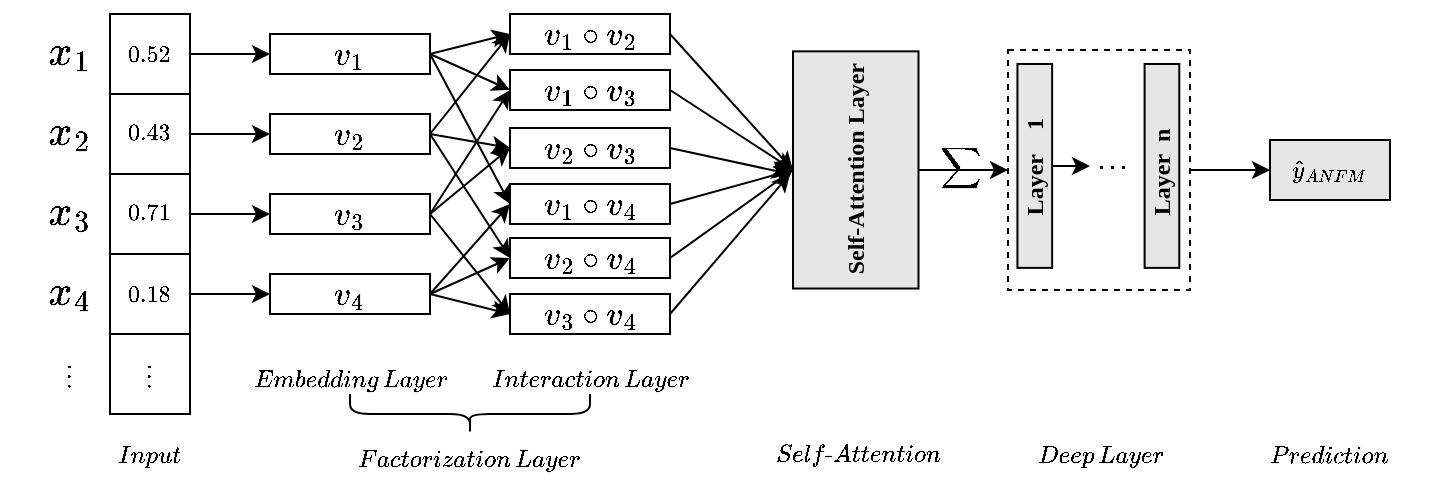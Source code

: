 <mxfile version="16.4.3" type="github">
  <diagram id="26pQuWGznM4Nc8gJCP6m" name="Page-1">
    <mxGraphModel dx="861" dy="432" grid="1" gridSize="10" guides="1" tooltips="1" connect="1" arrows="1" fold="1" page="1" pageScale="1" pageWidth="827" pageHeight="1169" math="1" shadow="0">
      <root>
        <mxCell id="0" />
        <mxCell id="1" parent="0" />
        <mxCell id="oOmBWD5v_Np9IudHWEEX-62" value="&lt;font style=&quot;font-size: 12px&quot;&gt;$$\sum&amp;nbsp;$$&lt;/font&gt;" style="rounded=0;whiteSpace=wrap;html=1;dashed=1;strokeColor=none;fillColor=none;" parent="1" vertex="1">
          <mxGeometry x="530" y="302" width="30" height="30" as="geometry" />
        </mxCell>
        <mxCell id="oOmBWD5v_Np9IudHWEEX-3" value="&lt;font style=&quot;font-size: 18px&quot;&gt;$$x_1$$&lt;/font&gt;" style="rounded=0;whiteSpace=wrap;html=1;dashed=1;strokeColor=none;fillColor=none;" parent="1" vertex="1">
          <mxGeometry x="80" y="240" width="40" height="40" as="geometry" />
        </mxCell>
        <mxCell id="oOmBWD5v_Np9IudHWEEX-13" style="edgeStyle=orthogonalEdgeStyle;rounded=0;orthogonalLoop=1;jettySize=auto;html=1;entryX=0;entryY=0.5;entryDx=0;entryDy=0;fontSize=18;" parent="1" source="oOmBWD5v_Np9IudHWEEX-1" target="oOmBWD5v_Np9IudHWEEX-12" edge="1">
          <mxGeometry relative="1" as="geometry" />
        </mxCell>
        <mxCell id="oOmBWD5v_Np9IudHWEEX-1" value="&lt;font style=&quot;font-size: 10px&quot;&gt;$$0.52$$&lt;/font&gt;" style="rounded=0;whiteSpace=wrap;html=1;fillColor=none;" parent="1" vertex="1">
          <mxGeometry x="120" y="240" width="40" height="40" as="geometry" />
        </mxCell>
        <mxCell id="oOmBWD5v_Np9IudHWEEX-4" value="&lt;font style=&quot;font-size: 18px&quot;&gt;$$x_2$$&lt;/font&gt;" style="rounded=0;whiteSpace=wrap;html=1;dashed=1;strokeColor=none;fillColor=none;" parent="1" vertex="1">
          <mxGeometry x="80" y="280" width="40" height="40" as="geometry" />
        </mxCell>
        <mxCell id="oOmBWD5v_Np9IudHWEEX-23" style="edgeStyle=orthogonalEdgeStyle;rounded=0;orthogonalLoop=1;jettySize=auto;html=1;entryX=0;entryY=0.5;entryDx=0;entryDy=0;fontSize=14;" parent="1" source="oOmBWD5v_Np9IudHWEEX-5" target="oOmBWD5v_Np9IudHWEEX-16" edge="1">
          <mxGeometry relative="1" as="geometry" />
        </mxCell>
        <mxCell id="oOmBWD5v_Np9IudHWEEX-5" value="&lt;font style=&quot;font-size: 10px&quot;&gt;$$0.43$$&lt;/font&gt;" style="rounded=0;whiteSpace=wrap;html=1;fillColor=none;" parent="1" vertex="1">
          <mxGeometry x="120" y="280" width="40" height="40" as="geometry" />
        </mxCell>
        <mxCell id="oOmBWD5v_Np9IudHWEEX-6" value="&lt;font style=&quot;font-size: 18px&quot;&gt;$$x_3$$&lt;/font&gt;" style="rounded=0;whiteSpace=wrap;html=1;dashed=1;strokeColor=none;fillColor=none;" parent="1" vertex="1">
          <mxGeometry x="80" y="320" width="40" height="40" as="geometry" />
        </mxCell>
        <mxCell id="oOmBWD5v_Np9IudHWEEX-24" style="edgeStyle=orthogonalEdgeStyle;rounded=0;orthogonalLoop=1;jettySize=auto;html=1;entryX=0;entryY=0.5;entryDx=0;entryDy=0;fontSize=14;" parent="1" source="oOmBWD5v_Np9IudHWEEX-7" target="oOmBWD5v_Np9IudHWEEX-17" edge="1">
          <mxGeometry relative="1" as="geometry" />
        </mxCell>
        <mxCell id="oOmBWD5v_Np9IudHWEEX-7" value="&lt;font style=&quot;font-size: 10px&quot;&gt;$$0.71$$&lt;/font&gt;" style="rounded=0;whiteSpace=wrap;html=1;fillColor=none;" parent="1" vertex="1">
          <mxGeometry x="120" y="320" width="40" height="40" as="geometry" />
        </mxCell>
        <mxCell id="oOmBWD5v_Np9IudHWEEX-8" value="&lt;font style=&quot;font-size: 18px&quot;&gt;$$x_4$$&lt;/font&gt;" style="rounded=0;whiteSpace=wrap;html=1;dashed=1;strokeColor=none;fillColor=none;" parent="1" vertex="1">
          <mxGeometry x="80" y="360" width="40" height="40" as="geometry" />
        </mxCell>
        <mxCell id="oOmBWD5v_Np9IudHWEEX-25" style="edgeStyle=orthogonalEdgeStyle;rounded=0;orthogonalLoop=1;jettySize=auto;html=1;entryX=0;entryY=0.5;entryDx=0;entryDy=0;fontSize=14;" parent="1" source="oOmBWD5v_Np9IudHWEEX-9" target="oOmBWD5v_Np9IudHWEEX-18" edge="1">
          <mxGeometry relative="1" as="geometry" />
        </mxCell>
        <mxCell id="oOmBWD5v_Np9IudHWEEX-9" value="&lt;font style=&quot;font-size: 10px&quot;&gt;$$0.18$$&lt;/font&gt;" style="rounded=0;whiteSpace=wrap;html=1;fillColor=none;" parent="1" vertex="1">
          <mxGeometry x="120" y="360" width="40" height="40" as="geometry" />
        </mxCell>
        <mxCell id="oOmBWD5v_Np9IudHWEEX-10" value="&lt;span style=&quot;font-size: 10px&quot;&gt;$$&amp;nbsp;\vdots&amp;nbsp;$$&lt;/span&gt;" style="rounded=0;whiteSpace=wrap;html=1;dashed=1;strokeColor=none;fillColor=none;" parent="1" vertex="1">
          <mxGeometry x="80" y="400" width="40" height="40" as="geometry" />
        </mxCell>
        <mxCell id="oOmBWD5v_Np9IudHWEEX-11" value="&lt;font style=&quot;font-size: 10px&quot;&gt;$$&amp;nbsp;\vdots&amp;nbsp;$$&lt;/font&gt;" style="rounded=0;whiteSpace=wrap;html=1;fillColor=none;" parent="1" vertex="1">
          <mxGeometry x="120" y="400" width="40" height="40" as="geometry" />
        </mxCell>
        <mxCell id="oOmBWD5v_Np9IudHWEEX-12" value="&lt;font style=&quot;font-size: 14px&quot;&gt;$$v_1$$&lt;/font&gt;" style="rounded=0;whiteSpace=wrap;html=1;fillColor=none;" parent="1" vertex="1">
          <mxGeometry x="200" y="250" width="80" height="20" as="geometry" />
        </mxCell>
        <mxCell id="oOmBWD5v_Np9IudHWEEX-14" value="&lt;font style=&quot;font-size: 14px&quot;&gt;$$v_{1} \circ v_{2}$$&lt;/font&gt;" style="rounded=0;whiteSpace=wrap;html=1;fillColor=none;" parent="1" vertex="1">
          <mxGeometry x="320" y="240" width="80" height="20" as="geometry" />
        </mxCell>
        <mxCell id="oOmBWD5v_Np9IudHWEEX-16" value="&lt;font style=&quot;font-size: 14px&quot;&gt;$$v_2$$&lt;/font&gt;" style="rounded=0;whiteSpace=wrap;html=1;fillColor=none;" parent="1" vertex="1">
          <mxGeometry x="200" y="290" width="80" height="20" as="geometry" />
        </mxCell>
        <mxCell id="oOmBWD5v_Np9IudHWEEX-17" value="&lt;font style=&quot;font-size: 14px&quot;&gt;$$v_3$$&lt;/font&gt;" style="rounded=0;whiteSpace=wrap;html=1;fillColor=none;" parent="1" vertex="1">
          <mxGeometry x="200" y="330" width="80" height="20" as="geometry" />
        </mxCell>
        <mxCell id="oOmBWD5v_Np9IudHWEEX-18" value="&lt;font style=&quot;font-size: 14px&quot;&gt;$$v_4$$&lt;/font&gt;" style="rounded=0;whiteSpace=wrap;html=1;fillColor=none;" parent="1" vertex="1">
          <mxGeometry x="200" y="370" width="80" height="20" as="geometry" />
        </mxCell>
        <mxCell id="oOmBWD5v_Np9IudHWEEX-26" value="&lt;span style=&quot;font-size: 14px&quot;&gt;$$v_{1} \circ v_{3}$$&lt;/span&gt;" style="rounded=0;whiteSpace=wrap;html=1;fillColor=none;" parent="1" vertex="1">
          <mxGeometry x="320" y="268" width="80" height="20" as="geometry" />
        </mxCell>
        <mxCell id="oOmBWD5v_Np9IudHWEEX-27" value="&lt;span style=&quot;font-size: 14px&quot;&gt;$$v_{2} \circ v_{3}$$&lt;/span&gt;" style="rounded=0;whiteSpace=wrap;html=1;fillColor=none;" parent="1" vertex="1">
          <mxGeometry x="320" y="297" width="80" height="20" as="geometry" />
        </mxCell>
        <mxCell id="oOmBWD5v_Np9IudHWEEX-29" value="&lt;font style=&quot;font-size: 14px&quot;&gt;$$v_{1} \circ v_{4}$$&lt;/font&gt;" style="rounded=0;whiteSpace=wrap;html=1;fillColor=none;" parent="1" vertex="1">
          <mxGeometry x="320" y="325" width="80" height="20" as="geometry" />
        </mxCell>
        <mxCell id="oOmBWD5v_Np9IudHWEEX-30" value="&lt;font style=&quot;font-size: 14px&quot;&gt;$$v_{2} \circ v_{4}$$&lt;/font&gt;" style="rounded=0;whiteSpace=wrap;html=1;fillColor=none;" parent="1" vertex="1">
          <mxGeometry x="320" y="352" width="80" height="20" as="geometry" />
        </mxCell>
        <mxCell id="oOmBWD5v_Np9IudHWEEX-31" value="&lt;font style=&quot;font-size: 14px&quot;&gt;$$v_{3} \circ v_{4}$$&lt;/font&gt;" style="rounded=0;whiteSpace=wrap;html=1;fillColor=none;" parent="1" vertex="1">
          <mxGeometry x="320" y="380" width="80" height="20" as="geometry" />
        </mxCell>
        <mxCell id="oOmBWD5v_Np9IudHWEEX-33" value="" style="endArrow=classic;html=1;rounded=0;fontSize=14;exitX=1;exitY=0.5;exitDx=0;exitDy=0;entryX=0;entryY=0.5;entryDx=0;entryDy=0;" parent="1" source="oOmBWD5v_Np9IudHWEEX-12" target="oOmBWD5v_Np9IudHWEEX-14" edge="1">
          <mxGeometry width="50" height="50" relative="1" as="geometry">
            <mxPoint x="300" y="380" as="sourcePoint" />
            <mxPoint x="350" y="330" as="targetPoint" />
          </mxGeometry>
        </mxCell>
        <mxCell id="oOmBWD5v_Np9IudHWEEX-35" value="" style="endArrow=classic;html=1;rounded=0;fontSize=14;exitX=1;exitY=0.5;exitDx=0;exitDy=0;entryX=0;entryY=0.5;entryDx=0;entryDy=0;" parent="1" source="oOmBWD5v_Np9IudHWEEX-16" target="oOmBWD5v_Np9IudHWEEX-14" edge="1">
          <mxGeometry width="50" height="50" relative="1" as="geometry">
            <mxPoint x="290" y="270" as="sourcePoint" />
            <mxPoint x="330" y="290" as="targetPoint" />
          </mxGeometry>
        </mxCell>
        <mxCell id="oOmBWD5v_Np9IudHWEEX-36" value="" style="endArrow=classic;html=1;rounded=0;fontSize=14;exitX=1;exitY=0.5;exitDx=0;exitDy=0;entryX=0;entryY=0.5;entryDx=0;entryDy=0;" parent="1" source="oOmBWD5v_Np9IudHWEEX-12" target="oOmBWD5v_Np9IudHWEEX-29" edge="1">
          <mxGeometry width="50" height="50" relative="1" as="geometry">
            <mxPoint x="290" y="270" as="sourcePoint" />
            <mxPoint x="320" y="320" as="targetPoint" />
          </mxGeometry>
        </mxCell>
        <mxCell id="oOmBWD5v_Np9IudHWEEX-40" value="" style="endArrow=classic;html=1;rounded=0;fontSize=14;entryX=0;entryY=0.5;entryDx=0;entryDy=0;" parent="1" target="oOmBWD5v_Np9IudHWEEX-26" edge="1">
          <mxGeometry width="50" height="50" relative="1" as="geometry">
            <mxPoint x="280" y="260" as="sourcePoint" />
            <mxPoint x="330" y="260" as="targetPoint" />
          </mxGeometry>
        </mxCell>
        <mxCell id="oOmBWD5v_Np9IudHWEEX-41" value="" style="endArrow=classic;html=1;rounded=0;fontSize=14;exitX=1;exitY=0.5;exitDx=0;exitDy=0;entryX=0;entryY=0.5;entryDx=0;entryDy=0;" parent="1" source="oOmBWD5v_Np9IudHWEEX-16" target="oOmBWD5v_Np9IudHWEEX-27" edge="1">
          <mxGeometry width="50" height="50" relative="1" as="geometry">
            <mxPoint x="300" y="280" as="sourcePoint" />
            <mxPoint x="340" y="270" as="targetPoint" />
          </mxGeometry>
        </mxCell>
        <mxCell id="oOmBWD5v_Np9IudHWEEX-42" value="" style="endArrow=classic;html=1;rounded=0;fontSize=14;exitX=1;exitY=0.5;exitDx=0;exitDy=0;entryX=0;entryY=0.5;entryDx=0;entryDy=0;" parent="1" source="oOmBWD5v_Np9IudHWEEX-16" target="oOmBWD5v_Np9IudHWEEX-30" edge="1">
          <mxGeometry width="50" height="50" relative="1" as="geometry">
            <mxPoint x="310" y="290" as="sourcePoint" />
            <mxPoint x="350" y="280" as="targetPoint" />
          </mxGeometry>
        </mxCell>
        <mxCell id="oOmBWD5v_Np9IudHWEEX-43" value="" style="endArrow=classic;html=1;rounded=0;fontSize=14;exitX=1;exitY=0.5;exitDx=0;exitDy=0;entryX=0;entryY=0.5;entryDx=0;entryDy=0;" parent="1" source="oOmBWD5v_Np9IudHWEEX-17" target="oOmBWD5v_Np9IudHWEEX-26" edge="1">
          <mxGeometry width="50" height="50" relative="1" as="geometry">
            <mxPoint x="320" y="300" as="sourcePoint" />
            <mxPoint x="360" y="290" as="targetPoint" />
          </mxGeometry>
        </mxCell>
        <mxCell id="oOmBWD5v_Np9IudHWEEX-44" value="" style="endArrow=classic;html=1;rounded=0;fontSize=14;exitX=1;exitY=0.5;exitDx=0;exitDy=0;entryX=0;entryY=0.5;entryDx=0;entryDy=0;" parent="1" source="oOmBWD5v_Np9IudHWEEX-17" target="oOmBWD5v_Np9IudHWEEX-27" edge="1">
          <mxGeometry width="50" height="50" relative="1" as="geometry">
            <mxPoint x="330" y="310" as="sourcePoint" />
            <mxPoint x="370" y="300" as="targetPoint" />
          </mxGeometry>
        </mxCell>
        <mxCell id="oOmBWD5v_Np9IudHWEEX-45" value="" style="endArrow=classic;html=1;rounded=0;fontSize=14;exitX=1;exitY=0.5;exitDx=0;exitDy=0;entryX=0;entryY=0.5;entryDx=0;entryDy=0;" parent="1" source="oOmBWD5v_Np9IudHWEEX-17" target="oOmBWD5v_Np9IudHWEEX-31" edge="1">
          <mxGeometry width="50" height="50" relative="1" as="geometry">
            <mxPoint x="340" y="320" as="sourcePoint" />
            <mxPoint x="380" y="310" as="targetPoint" />
          </mxGeometry>
        </mxCell>
        <mxCell id="oOmBWD5v_Np9IudHWEEX-46" value="" style="endArrow=classic;html=1;rounded=0;fontSize=14;exitX=1;exitY=0.5;exitDx=0;exitDy=0;entryX=0;entryY=0.5;entryDx=0;entryDy=0;" parent="1" source="oOmBWD5v_Np9IudHWEEX-18" target="oOmBWD5v_Np9IudHWEEX-31" edge="1">
          <mxGeometry width="50" height="50" relative="1" as="geometry">
            <mxPoint x="350" y="330" as="sourcePoint" />
            <mxPoint x="390" y="320" as="targetPoint" />
          </mxGeometry>
        </mxCell>
        <mxCell id="oOmBWD5v_Np9IudHWEEX-47" value="" style="endArrow=classic;html=1;rounded=0;fontSize=14;exitX=1;exitY=0.5;exitDx=0;exitDy=0;entryX=0;entryY=0.5;entryDx=0;entryDy=0;" parent="1" source="oOmBWD5v_Np9IudHWEEX-18" target="oOmBWD5v_Np9IudHWEEX-30" edge="1">
          <mxGeometry width="50" height="50" relative="1" as="geometry">
            <mxPoint x="360" y="340" as="sourcePoint" />
            <mxPoint x="400" y="330" as="targetPoint" />
          </mxGeometry>
        </mxCell>
        <mxCell id="oOmBWD5v_Np9IudHWEEX-48" value="" style="endArrow=classic;html=1;rounded=0;fontSize=14;exitX=1;exitY=0.5;exitDx=0;exitDy=0;entryX=0;entryY=0.5;entryDx=0;entryDy=0;" parent="1" source="oOmBWD5v_Np9IudHWEEX-18" target="oOmBWD5v_Np9IudHWEEX-29" edge="1">
          <mxGeometry width="50" height="50" relative="1" as="geometry">
            <mxPoint x="370" y="350" as="sourcePoint" />
            <mxPoint x="410" y="340" as="targetPoint" />
          </mxGeometry>
        </mxCell>
        <mxCell id="oOmBWD5v_Np9IudHWEEX-50" value="&lt;font style=&quot;font-size: 12px&quot; face=&quot;Times New Roman&quot;&gt;&lt;b&gt;Self-Attention Layer&lt;/b&gt;&lt;/font&gt;" style="rounded=0;whiteSpace=wrap;html=1;fillColor=#E6E6E6;rotation=-90;" parent="1" vertex="1">
          <mxGeometry x="433.58" y="286.59" width="118.59" height="62.75" as="geometry" />
        </mxCell>
        <mxCell id="oOmBWD5v_Np9IudHWEEX-52" value="" style="rounded=0;whiteSpace=wrap;html=1;dashed=1;fillColor=none;" parent="1" vertex="1">
          <mxGeometry x="569" y="258" width="91" height="120" as="geometry" />
        </mxCell>
        <mxCell id="oOmBWD5v_Np9IudHWEEX-53" value="&lt;font face=&quot;Times New Roman&quot;&gt;$$\hat{y}_{ANFM}&amp;nbsp;&lt;br&gt;$$&lt;/font&gt;" style="rounded=0;whiteSpace=wrap;html=1;fillColor=#E6E6E6;" parent="1" vertex="1">
          <mxGeometry x="700" y="303" width="60" height="30" as="geometry" />
        </mxCell>
        <mxCell id="oOmBWD5v_Np9IudHWEEX-54" value="" style="endArrow=classic;html=1;rounded=0;fontSize=14;exitX=1;exitY=0.5;exitDx=0;exitDy=0;entryX=0.5;entryY=0;entryDx=0;entryDy=0;" parent="1" source="oOmBWD5v_Np9IudHWEEX-14" target="oOmBWD5v_Np9IudHWEEX-50" edge="1">
          <mxGeometry width="50" height="50" relative="1" as="geometry">
            <mxPoint x="290" y="270" as="sourcePoint" />
            <mxPoint x="460" y="320" as="targetPoint" />
          </mxGeometry>
        </mxCell>
        <mxCell id="oOmBWD5v_Np9IudHWEEX-55" value="" style="endArrow=classic;html=1;rounded=0;fontSize=14;exitX=1;exitY=0.5;exitDx=0;exitDy=0;entryX=0.5;entryY=0;entryDx=0;entryDy=0;" parent="1" source="oOmBWD5v_Np9IudHWEEX-26" target="oOmBWD5v_Np9IudHWEEX-50" edge="1">
          <mxGeometry width="50" height="50" relative="1" as="geometry">
            <mxPoint x="410" y="260" as="sourcePoint" />
            <mxPoint x="430" y="310" as="targetPoint" />
          </mxGeometry>
        </mxCell>
        <mxCell id="oOmBWD5v_Np9IudHWEEX-56" value="" style="endArrow=classic;html=1;rounded=0;fontSize=14;exitX=1;exitY=0.5;exitDx=0;exitDy=0;" parent="1" source="oOmBWD5v_Np9IudHWEEX-27" edge="1">
          <mxGeometry width="50" height="50" relative="1" as="geometry">
            <mxPoint x="420" y="270" as="sourcePoint" />
            <mxPoint x="460" y="320" as="targetPoint" />
          </mxGeometry>
        </mxCell>
        <mxCell id="oOmBWD5v_Np9IudHWEEX-57" value="" style="endArrow=classic;html=1;rounded=0;fontSize=14;exitX=1;exitY=0.5;exitDx=0;exitDy=0;entryX=0.5;entryY=0;entryDx=0;entryDy=0;" parent="1" source="oOmBWD5v_Np9IudHWEEX-29" target="oOmBWD5v_Np9IudHWEEX-50" edge="1">
          <mxGeometry width="50" height="50" relative="1" as="geometry">
            <mxPoint x="430" y="280" as="sourcePoint" />
            <mxPoint x="470" y="350" as="targetPoint" />
          </mxGeometry>
        </mxCell>
        <mxCell id="oOmBWD5v_Np9IudHWEEX-58" value="" style="endArrow=classic;html=1;rounded=0;fontSize=14;exitX=1;exitY=0.5;exitDx=0;exitDy=0;entryX=0.5;entryY=0;entryDx=0;entryDy=0;" parent="1" source="oOmBWD5v_Np9IudHWEEX-30" target="oOmBWD5v_Np9IudHWEEX-50" edge="1">
          <mxGeometry width="50" height="50" relative="1" as="geometry">
            <mxPoint x="440" y="290" as="sourcePoint" />
            <mxPoint x="480" y="360" as="targetPoint" />
          </mxGeometry>
        </mxCell>
        <mxCell id="oOmBWD5v_Np9IudHWEEX-59" value="" style="endArrow=classic;html=1;rounded=0;fontSize=14;exitX=1;exitY=0.5;exitDx=0;exitDy=0;" parent="1" source="oOmBWD5v_Np9IudHWEEX-31" edge="1">
          <mxGeometry width="50" height="50" relative="1" as="geometry">
            <mxPoint x="400" y="250" as="sourcePoint" />
            <mxPoint x="460" y="320" as="targetPoint" />
          </mxGeometry>
        </mxCell>
        <mxCell id="oOmBWD5v_Np9IudHWEEX-60" value="" style="endArrow=classic;html=1;rounded=0;fontSize=14;exitX=0.5;exitY=1;exitDx=0;exitDy=0;entryX=0;entryY=0.5;entryDx=0;entryDy=0;startArrow=none;" parent="1" source="oOmBWD5v_Np9IudHWEEX-50" target="oOmBWD5v_Np9IudHWEEX-52" edge="1">
          <mxGeometry width="50" height="50" relative="1" as="geometry">
            <mxPoint x="419" y="260" as="sourcePoint" />
            <mxPoint x="459" y="330" as="targetPoint" />
          </mxGeometry>
        </mxCell>
        <mxCell id="oOmBWD5v_Np9IudHWEEX-61" value="" style="endArrow=classic;html=1;rounded=0;fontSize=14;exitX=1;exitY=0.5;exitDx=0;exitDy=0;entryX=0;entryY=0.5;entryDx=0;entryDy=0;" parent="1" source="oOmBWD5v_Np9IudHWEEX-52" target="oOmBWD5v_Np9IudHWEEX-53" edge="1">
          <mxGeometry width="50" height="50" relative="1" as="geometry">
            <mxPoint x="438" y="268" as="sourcePoint" />
            <mxPoint x="478" y="338" as="targetPoint" />
          </mxGeometry>
        </mxCell>
        <mxCell id="oOmBWD5v_Np9IudHWEEX-64" value="&lt;font face=&quot;Times New Roman&quot; style=&quot;font-size: 12px&quot;&gt;$$Embedding\, Layer$$&lt;/font&gt;" style="rounded=0;whiteSpace=wrap;html=1;dashed=1;strokeColor=none;fillColor=none;fontStyle=0" parent="1" vertex="1">
          <mxGeometry x="200" y="402" width="80" height="40" as="geometry" />
        </mxCell>
        <mxCell id="oOmBWD5v_Np9IudHWEEX-68" value="&lt;font face=&quot;Times New Roman&quot;&gt;$$Self\mbox{-}Attention$$&lt;/font&gt;" style="rounded=0;whiteSpace=wrap;html=1;dashed=1;strokeColor=none;fillColor=none;fontStyle=0" parent="1" vertex="1">
          <mxGeometry x="444" y="440" width="100" height="40" as="geometry" />
        </mxCell>
        <mxCell id="oOmBWD5v_Np9IudHWEEX-69" value="&lt;font face=&quot;Times New Roman&quot; style=&quot;font-size: 12px&quot;&gt;$$Deep\, Layer$$&lt;/font&gt;" style="rounded=0;whiteSpace=wrap;html=1;dashed=1;strokeColor=none;fillColor=none;fontStyle=0" parent="1" vertex="1">
          <mxGeometry x="574.5" y="440" width="80" height="40" as="geometry" />
        </mxCell>
        <mxCell id="oOmBWD5v_Np9IudHWEEX-70" value="&lt;font face=&quot;Times New Roman&quot; style=&quot;font-size: 12px&quot;&gt;$$Prediction$$&lt;/font&gt;" style="rounded=0;whiteSpace=wrap;html=1;dashed=1;strokeColor=none;fillColor=none;fontStyle=0" parent="1" vertex="1">
          <mxGeometry x="695" y="440" width="70" height="40" as="geometry" />
        </mxCell>
        <mxCell id="oOmBWD5v_Np9IudHWEEX-71" value="&lt;font face=&quot;Times New Roman&quot; style=&quot;font-size: 12px&quot;&gt;$$Input$$&lt;/font&gt;" style="rounded=0;whiteSpace=wrap;html=1;dashed=1;strokeColor=none;fillColor=none;fontStyle=0" parent="1" vertex="1">
          <mxGeometry x="100" y="440" width="80" height="40" as="geometry" />
        </mxCell>
        <mxCell id="oOmBWD5v_Np9IudHWEEX-72" value="&lt;font face=&quot;Times New Roman&quot; style=&quot;font-size: 12px&quot;&gt;$$Interaction\, Layer$$&lt;/font&gt;" style="rounded=0;whiteSpace=wrap;html=1;dashed=1;strokeColor=none;fillColor=none;fontStyle=0" parent="1" vertex="1">
          <mxGeometry x="310" y="402" width="100" height="40" as="geometry" />
        </mxCell>
        <mxCell id="PUxkBMsNcQd4sYksjn2E-1" value="" style="shape=curlyBracket;whiteSpace=wrap;html=1;rounded=1;rotation=-90;" vertex="1" parent="1">
          <mxGeometry x="290" y="380" width="20" height="120" as="geometry" />
        </mxCell>
        <mxCell id="PUxkBMsNcQd4sYksjn2E-3" value="&lt;font face=&quot;Times New Roman&quot; style=&quot;font-size: 12px&quot;&gt;$$Factorization\, Layer$$&lt;/font&gt;" style="rounded=0;whiteSpace=wrap;html=1;dashed=1;strokeColor=none;fillColor=none;fontStyle=0" vertex="1" parent="1">
          <mxGeometry x="250" y="442" width="100" height="40" as="geometry" />
        </mxCell>
        <mxCell id="PUxkBMsNcQd4sYksjn2E-5" value="&lt;font style=&quot;font-size: 12px&quot; face=&quot;Times New Roman&quot;&gt;&lt;b&gt;Layer&amp;nbsp; &amp;nbsp; 1&lt;/b&gt;&lt;/font&gt;" style="rounded=0;whiteSpace=wrap;html=1;fillColor=#E6E6E6;rotation=-90;" vertex="1" parent="1">
          <mxGeometry x="531.42" y="307.29" width="101.95" height="17.35" as="geometry" />
        </mxCell>
        <mxCell id="PUxkBMsNcQd4sYksjn2E-6" value="&lt;font style=&quot;font-size: 12px&quot; face=&quot;Times New Roman&quot;&gt;&lt;b&gt;Layer&amp;nbsp; n &amp;nbsp;&lt;/b&gt;&lt;/font&gt;" style="rounded=0;whiteSpace=wrap;html=1;fillColor=#E6E6E6;rotation=-90;" vertex="1" parent="1">
          <mxGeometry x="595" y="307.29" width="101.95" height="17.35" as="geometry" />
        </mxCell>
        <mxCell id="PUxkBMsNcQd4sYksjn2E-7" value="" style="endArrow=classic;html=1;rounded=0;fontSize=14;exitX=0.5;exitY=1;exitDx=0;exitDy=0;" edge="1" parent="1" source="PUxkBMsNcQd4sYksjn2E-5">
          <mxGeometry width="50" height="50" relative="1" as="geometry">
            <mxPoint x="690" y="328" as="sourcePoint" />
            <mxPoint x="610" y="316" as="targetPoint" />
          </mxGeometry>
        </mxCell>
        <mxCell id="PUxkBMsNcQd4sYksjn2E-8" value="&lt;font face=&quot;Times New Roman&quot; style=&quot;font-size: 12px&quot;&gt;$$...$$&lt;/font&gt;" style="rounded=0;whiteSpace=wrap;html=1;dashed=1;strokeColor=none;fillColor=none;fontStyle=0" vertex="1" parent="1">
          <mxGeometry x="611.37" y="308" width="20" height="10" as="geometry" />
        </mxCell>
      </root>
    </mxGraphModel>
  </diagram>
</mxfile>
